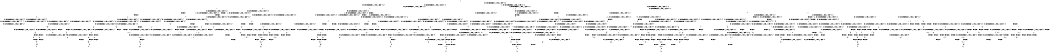 digraph BCG {
size = "7, 10.5";
center = TRUE;
node [shape = circle];
0 [peripheries = 2];
0 -> 1 [label = "EX !0 !ATOMIC_EXCH_BRANCH (1, +1, TRUE, +1, 1, FALSE) !{0, 1, 2}"];
0 -> 2 [label = "EX !2 !ATOMIC_EXCH_BRANCH (1, +1, TRUE, +1, 1, FALSE) !{0, 1, 2}"];
0 -> 3 [label = "EX !1 !ATOMIC_EXCH_BRANCH (1, +0, TRUE, +0, 1, TRUE) !{0, 1, 2}"];
0 -> 4 [label = "EX !0 !ATOMIC_EXCH_BRANCH (1, +1, TRUE, +1, 1, FALSE) !{0, 1, 2}"];
1 -> 5 [label = "EX !2 !ATOMIC_EXCH_BRANCH (1, +1, TRUE, +1, 1, TRUE) !{0, 1, 2}"];
1 -> 6 [label = "EX !1 !ATOMIC_EXCH_BRANCH (1, +0, TRUE, +0, 1, FALSE) !{0, 1, 2}"];
1 -> 7 [label = "TERMINATE !0"];
2 -> 8 [label = "EX !0 !ATOMIC_EXCH_BRANCH (1, +1, TRUE, +1, 1, TRUE) !{0, 1, 2}"];
2 -> 9 [label = "EX !1 !ATOMIC_EXCH_BRANCH (1, +0, TRUE, +0, 1, FALSE) !{0, 1, 2}"];
2 -> 10 [label = "TERMINATE !2"];
2 -> 11 [label = "EX !0 !ATOMIC_EXCH_BRANCH (1, +1, TRUE, +1, 1, TRUE) !{0, 1, 2}"];
3 -> 3 [label = "EX !1 !ATOMIC_EXCH_BRANCH (1, +0, TRUE, +0, 1, TRUE) !{0, 1, 2}"];
3 -> 12 [label = "EX !0 !ATOMIC_EXCH_BRANCH (1, +1, TRUE, +1, 1, FALSE) !{0, 1, 2}"];
3 -> 13 [label = "EX !2 !ATOMIC_EXCH_BRANCH (1, +1, TRUE, +1, 1, FALSE) !{0, 1, 2}"];
3 -> 14 [label = "EX !0 !ATOMIC_EXCH_BRANCH (1, +1, TRUE, +1, 1, FALSE) !{0, 1, 2}"];
4 -> 15 [label = "EX !1 !ATOMIC_EXCH_BRANCH (1, +0, TRUE, +0, 1, FALSE) !{0, 1, 2}"];
4 -> 16 [label = "EX !2 !ATOMIC_EXCH_BRANCH (1, +1, TRUE, +1, 1, TRUE) !{0, 1, 2}"];
4 -> 17 [label = "EX !1 !ATOMIC_EXCH_BRANCH (1, +0, TRUE, +0, 1, FALSE) !{0, 1, 2}"];
4 -> 18 [label = "TERMINATE !0"];
5 -> 5 [label = "EX !2 !ATOMIC_EXCH_BRANCH (1, +1, TRUE, +1, 1, TRUE) !{0, 1, 2}"];
5 -> 19 [label = "EX !1 !ATOMIC_EXCH_BRANCH (1, +0, TRUE, +0, 1, FALSE) !{0, 1, 2}"];
5 -> 20 [label = "TERMINATE !0"];
6 -> 21 [label = "EX !2 !ATOMIC_EXCH_BRANCH (1, +1, TRUE, +1, 1, FALSE) !{0, 1, 2}"];
6 -> 22 [label = "TERMINATE !0"];
6 -> 23 [label = "TERMINATE !1"];
7 -> 24 [label = "EX !2 !ATOMIC_EXCH_BRANCH (1, +1, TRUE, +1, 1, TRUE) !{1, 2}"];
7 -> 25 [label = "EX !1 !ATOMIC_EXCH_BRANCH (1, +0, TRUE, +0, 1, FALSE) !{1, 2}"];
7 -> 26 [label = "EX !1 !ATOMIC_EXCH_BRANCH (1, +0, TRUE, +0, 1, FALSE) !{1, 2}"];
8 -> 8 [label = "EX !0 !ATOMIC_EXCH_BRANCH (1, +1, TRUE, +1, 1, TRUE) !{0, 1, 2}"];
8 -> 27 [label = "EX !1 !ATOMIC_EXCH_BRANCH (1, +0, TRUE, +0, 1, FALSE) !{0, 1, 2}"];
8 -> 28 [label = "TERMINATE !2"];
8 -> 11 [label = "EX !0 !ATOMIC_EXCH_BRANCH (1, +1, TRUE, +1, 1, TRUE) !{0, 1, 2}"];
9 -> 21 [label = "EX !0 !ATOMIC_EXCH_BRANCH (1, +1, TRUE, +1, 1, FALSE) !{0, 1, 2}"];
9 -> 29 [label = "TERMINATE !2"];
9 -> 30 [label = "TERMINATE !1"];
9 -> 31 [label = "EX !0 !ATOMIC_EXCH_BRANCH (1, +1, TRUE, +1, 1, FALSE) !{0, 1, 2}"];
10 -> 32 [label = "EX !0 !ATOMIC_EXCH_BRANCH (1, +1, TRUE, +1, 1, TRUE) !{0, 1}"];
10 -> 33 [label = "EX !1 !ATOMIC_EXCH_BRANCH (1, +0, TRUE, +0, 1, FALSE) !{0, 1}"];
10 -> 34 [label = "EX !0 !ATOMIC_EXCH_BRANCH (1, +1, TRUE, +1, 1, TRUE) !{0, 1}"];
11 -> 35 [label = "EX !1 !ATOMIC_EXCH_BRANCH (1, +0, TRUE, +0, 1, FALSE) !{0, 1, 2}"];
11 -> 11 [label = "EX !0 !ATOMIC_EXCH_BRANCH (1, +1, TRUE, +1, 1, TRUE) !{0, 1, 2}"];
11 -> 36 [label = "EX !1 !ATOMIC_EXCH_BRANCH (1, +0, TRUE, +0, 1, FALSE) !{0, 1, 2}"];
11 -> 37 [label = "TERMINATE !2"];
12 -> 6 [label = "EX !1 !ATOMIC_EXCH_BRANCH (1, +0, TRUE, +0, 1, FALSE) !{0, 1, 2}"];
12 -> 38 [label = "EX !2 !ATOMIC_EXCH_BRANCH (1, +1, TRUE, +1, 1, TRUE) !{0, 1, 2}"];
12 -> 39 [label = "TERMINATE !0"];
13 -> 9 [label = "EX !1 !ATOMIC_EXCH_BRANCH (1, +0, TRUE, +0, 1, FALSE) !{0, 1, 2}"];
13 -> 40 [label = "EX !0 !ATOMIC_EXCH_BRANCH (1, +1, TRUE, +1, 1, TRUE) !{0, 1, 2}"];
13 -> 41 [label = "TERMINATE !2"];
13 -> 42 [label = "EX !0 !ATOMIC_EXCH_BRANCH (1, +1, TRUE, +1, 1, TRUE) !{0, 1, 2}"];
14 -> 15 [label = "EX !1 !ATOMIC_EXCH_BRANCH (1, +0, TRUE, +0, 1, FALSE) !{0, 1, 2}"];
14 -> 17 [label = "EX !1 !ATOMIC_EXCH_BRANCH (1, +0, TRUE, +0, 1, FALSE) !{0, 1, 2}"];
14 -> 43 [label = "EX !2 !ATOMIC_EXCH_BRANCH (1, +1, TRUE, +1, 1, TRUE) !{0, 1, 2}"];
14 -> 44 [label = "TERMINATE !0"];
15 -> 45 [label = "EX !2 !ATOMIC_EXCH_BRANCH (1, +1, TRUE, +1, 1, FALSE) !{0, 1, 2}"];
15 -> 46 [label = "EX !2 !ATOMIC_EXCH_BRANCH (1, +1, TRUE, +1, 1, FALSE) !{0, 1, 2}"];
15 -> 47 [label = "TERMINATE !0"];
15 -> 48 [label = "TERMINATE !1"];
16 -> 49 [label = "EX !1 !ATOMIC_EXCH_BRANCH (1, +0, TRUE, +0, 1, FALSE) !{0, 1, 2}"];
16 -> 16 [label = "EX !2 !ATOMIC_EXCH_BRANCH (1, +1, TRUE, +1, 1, TRUE) !{0, 1, 2}"];
16 -> 50 [label = "EX !1 !ATOMIC_EXCH_BRANCH (1, +0, TRUE, +0, 1, FALSE) !{0, 1, 2}"];
16 -> 51 [label = "TERMINATE !0"];
17 -> 31 [label = "EX !2 !ATOMIC_EXCH_BRANCH (1, +1, TRUE, +1, 1, FALSE) !{0, 1, 2}"];
17 -> 52 [label = "TERMINATE !0"];
17 -> 53 [label = "TERMINATE !1"];
18 -> 54 [label = "EX !2 !ATOMIC_EXCH_BRANCH (1, +1, TRUE, +1, 1, TRUE) !{1, 2}"];
18 -> 55 [label = "EX !1 !ATOMIC_EXCH_BRANCH (1, +0, TRUE, +0, 1, FALSE) !{1, 2}"];
19 -> 21 [label = "EX !2 !ATOMIC_EXCH_BRANCH (1, +1, TRUE, +1, 1, FALSE) !{0, 1, 2}"];
19 -> 56 [label = "TERMINATE !0"];
19 -> 57 [label = "TERMINATE !1"];
20 -> 24 [label = "EX !2 !ATOMIC_EXCH_BRANCH (1, +1, TRUE, +1, 1, TRUE) !{1, 2}"];
20 -> 58 [label = "EX !1 !ATOMIC_EXCH_BRANCH (1, +0, TRUE, +0, 1, FALSE) !{1, 2}"];
20 -> 59 [label = "EX !1 !ATOMIC_EXCH_BRANCH (1, +0, TRUE, +0, 1, FALSE) !{1, 2}"];
21 -> 60 [label = "TERMINATE !0"];
21 -> 61 [label = "TERMINATE !2"];
21 -> 62 [label = "TERMINATE !1"];
22 -> 63 [label = "EX !2 !ATOMIC_EXCH_BRANCH (1, +1, TRUE, +1, 1, FALSE) !{1, 2}"];
22 -> 64 [label = "TERMINATE !1"];
23 -> 65 [label = "EX !2 !ATOMIC_EXCH_BRANCH (1, +1, TRUE, +1, 1, FALSE) !{0, 2}"];
23 -> 64 [label = "TERMINATE !0"];
24 -> 24 [label = "EX !2 !ATOMIC_EXCH_BRANCH (1, +1, TRUE, +1, 1, TRUE) !{1, 2}"];
24 -> 58 [label = "EX !1 !ATOMIC_EXCH_BRANCH (1, +0, TRUE, +0, 1, FALSE) !{1, 2}"];
24 -> 59 [label = "EX !1 !ATOMIC_EXCH_BRANCH (1, +0, TRUE, +0, 1, FALSE) !{1, 2}"];
25 -> 63 [label = "EX !2 !ATOMIC_EXCH_BRANCH (1, +1, TRUE, +1, 1, FALSE) !{1, 2}"];
25 -> 64 [label = "TERMINATE !1"];
26 -> 66 [label = "EX !2 !ATOMIC_EXCH_BRANCH (1, +1, TRUE, +1, 1, FALSE) !{1, 2}"];
26 -> 67 [label = "EX !2 !ATOMIC_EXCH_BRANCH (1, +1, TRUE, +1, 1, FALSE) !{1, 2}"];
26 -> 68 [label = "TERMINATE !1"];
27 -> 21 [label = "EX !0 !ATOMIC_EXCH_BRANCH (1, +1, TRUE, +1, 1, FALSE) !{0, 1, 2}"];
27 -> 69 [label = "TERMINATE !2"];
27 -> 70 [label = "TERMINATE !1"];
27 -> 31 [label = "EX !0 !ATOMIC_EXCH_BRANCH (1, +1, TRUE, +1, 1, FALSE) !{0, 1, 2}"];
28 -> 32 [label = "EX !0 !ATOMIC_EXCH_BRANCH (1, +1, TRUE, +1, 1, TRUE) !{0, 1}"];
28 -> 71 [label = "EX !1 !ATOMIC_EXCH_BRANCH (1, +0, TRUE, +0, 1, FALSE) !{0, 1}"];
28 -> 34 [label = "EX !0 !ATOMIC_EXCH_BRANCH (1, +1, TRUE, +1, 1, TRUE) !{0, 1}"];
29 -> 72 [label = "EX !0 !ATOMIC_EXCH_BRANCH (1, +1, TRUE, +1, 1, FALSE) !{0, 1}"];
29 -> 73 [label = "TERMINATE !1"];
29 -> 74 [label = "EX !0 !ATOMIC_EXCH_BRANCH (1, +1, TRUE, +1, 1, FALSE) !{0, 1}"];
30 -> 65 [label = "EX !0 !ATOMIC_EXCH_BRANCH (1, +1, TRUE, +1, 1, FALSE) !{0, 2}"];
30 -> 73 [label = "TERMINATE !2"];
30 -> 75 [label = "EX !0 !ATOMIC_EXCH_BRANCH (1, +1, TRUE, +1, 1, FALSE) !{0, 2}"];
31 -> 76 [label = "TERMINATE !0"];
31 -> 77 [label = "TERMINATE !2"];
31 -> 78 [label = "TERMINATE !1"];
32 -> 32 [label = "EX !0 !ATOMIC_EXCH_BRANCH (1, +1, TRUE, +1, 1, TRUE) !{0, 1}"];
32 -> 71 [label = "EX !1 !ATOMIC_EXCH_BRANCH (1, +0, TRUE, +0, 1, FALSE) !{0, 1}"];
32 -> 34 [label = "EX !0 !ATOMIC_EXCH_BRANCH (1, +1, TRUE, +1, 1, TRUE) !{0, 1}"];
33 -> 72 [label = "EX !0 !ATOMIC_EXCH_BRANCH (1, +1, TRUE, +1, 1, FALSE) !{0, 1}"];
33 -> 73 [label = "TERMINATE !1"];
33 -> 74 [label = "EX !0 !ATOMIC_EXCH_BRANCH (1, +1, TRUE, +1, 1, FALSE) !{0, 1}"];
34 -> 79 [label = "EX !1 !ATOMIC_EXCH_BRANCH (1, +0, TRUE, +0, 1, FALSE) !{0, 1}"];
34 -> 34 [label = "EX !0 !ATOMIC_EXCH_BRANCH (1, +1, TRUE, +1, 1, TRUE) !{0, 1}"];
34 -> 80 [label = "EX !1 !ATOMIC_EXCH_BRANCH (1, +0, TRUE, +0, 1, FALSE) !{0, 1}"];
35 -> 46 [label = "EX !0 !ATOMIC_EXCH_BRANCH (1, +1, TRUE, +1, 1, FALSE) !{0, 1, 2}"];
35 -> 81 [label = "TERMINATE !2"];
35 -> 82 [label = "TERMINATE !1"];
36 -> 31 [label = "EX !0 !ATOMIC_EXCH_BRANCH (1, +1, TRUE, +1, 1, FALSE) !{0, 1, 2}"];
36 -> 83 [label = "TERMINATE !2"];
36 -> 84 [label = "TERMINATE !1"];
37 -> 85 [label = "EX !0 !ATOMIC_EXCH_BRANCH (1, +1, TRUE, +1, 1, TRUE) !{0, 1}"];
37 -> 86 [label = "EX !1 !ATOMIC_EXCH_BRANCH (1, +0, TRUE, +0, 1, FALSE) !{0, 1}"];
38 -> 19 [label = "EX !1 !ATOMIC_EXCH_BRANCH (1, +0, TRUE, +0, 1, FALSE) !{0, 1, 2}"];
38 -> 38 [label = "EX !2 !ATOMIC_EXCH_BRANCH (1, +1, TRUE, +1, 1, TRUE) !{0, 1, 2}"];
38 -> 87 [label = "TERMINATE !0"];
39 -> 25 [label = "EX !1 !ATOMIC_EXCH_BRANCH (1, +0, TRUE, +0, 1, FALSE) !{1, 2}"];
39 -> 88 [label = "EX !2 !ATOMIC_EXCH_BRANCH (1, +1, TRUE, +1, 1, TRUE) !{1, 2}"];
39 -> 26 [label = "EX !1 !ATOMIC_EXCH_BRANCH (1, +0, TRUE, +0, 1, FALSE) !{1, 2}"];
40 -> 40 [label = "EX !0 !ATOMIC_EXCH_BRANCH (1, +1, TRUE, +1, 1, TRUE) !{0, 1, 2}"];
40 -> 27 [label = "EX !1 !ATOMIC_EXCH_BRANCH (1, +0, TRUE, +0, 1, FALSE) !{0, 1, 2}"];
40 -> 89 [label = "TERMINATE !2"];
40 -> 42 [label = "EX !0 !ATOMIC_EXCH_BRANCH (1, +1, TRUE, +1, 1, TRUE) !{0, 1, 2}"];
41 -> 33 [label = "EX !1 !ATOMIC_EXCH_BRANCH (1, +0, TRUE, +0, 1, FALSE) !{0, 1}"];
41 -> 90 [label = "EX !0 !ATOMIC_EXCH_BRANCH (1, +1, TRUE, +1, 1, TRUE) !{0, 1}"];
41 -> 91 [label = "EX !0 !ATOMIC_EXCH_BRANCH (1, +1, TRUE, +1, 1, TRUE) !{0, 1}"];
42 -> 35 [label = "EX !1 !ATOMIC_EXCH_BRANCH (1, +0, TRUE, +0, 1, FALSE) !{0, 1, 2}"];
42 -> 42 [label = "EX !0 !ATOMIC_EXCH_BRANCH (1, +1, TRUE, +1, 1, TRUE) !{0, 1, 2}"];
42 -> 36 [label = "EX !1 !ATOMIC_EXCH_BRANCH (1, +0, TRUE, +0, 1, FALSE) !{0, 1, 2}"];
42 -> 92 [label = "TERMINATE !2"];
43 -> 49 [label = "EX !1 !ATOMIC_EXCH_BRANCH (1, +0, TRUE, +0, 1, FALSE) !{0, 1, 2}"];
43 -> 50 [label = "EX !1 !ATOMIC_EXCH_BRANCH (1, +0, TRUE, +0, 1, FALSE) !{0, 1, 2}"];
43 -> 43 [label = "EX !2 !ATOMIC_EXCH_BRANCH (1, +1, TRUE, +1, 1, TRUE) !{0, 1, 2}"];
43 -> 93 [label = "TERMINATE !0"];
44 -> 55 [label = "EX !1 !ATOMIC_EXCH_BRANCH (1, +0, TRUE, +0, 1, FALSE) !{1, 2}"];
44 -> 94 [label = "EX !2 !ATOMIC_EXCH_BRANCH (1, +1, TRUE, +1, 1, TRUE) !{1, 2}"];
45 -> 95 [label = "TERMINATE !0"];
45 -> 96 [label = "TERMINATE !2"];
45 -> 97 [label = "TERMINATE !1"];
46 -> 98 [label = "TERMINATE !0"];
46 -> 99 [label = "TERMINATE !2"];
46 -> 100 [label = "TERMINATE !1"];
47 -> 101 [label = "EX !2 !ATOMIC_EXCH_BRANCH (1, +1, TRUE, +1, 1, FALSE) !{1, 2}"];
47 -> 102 [label = "TERMINATE !1"];
48 -> 103 [label = "EX !2 !ATOMIC_EXCH_BRANCH (1, +1, TRUE, +1, 1, FALSE) !{0, 2}"];
48 -> 102 [label = "TERMINATE !0"];
49 -> 45 [label = "EX !2 !ATOMIC_EXCH_BRANCH (1, +1, TRUE, +1, 1, FALSE) !{0, 1, 2}"];
49 -> 46 [label = "EX !2 !ATOMIC_EXCH_BRANCH (1, +1, TRUE, +1, 1, FALSE) !{0, 1, 2}"];
49 -> 104 [label = "TERMINATE !0"];
49 -> 105 [label = "TERMINATE !1"];
50 -> 31 [label = "EX !2 !ATOMIC_EXCH_BRANCH (1, +1, TRUE, +1, 1, FALSE) !{0, 1, 2}"];
50 -> 106 [label = "TERMINATE !0"];
50 -> 107 [label = "TERMINATE !1"];
51 -> 54 [label = "EX !2 !ATOMIC_EXCH_BRANCH (1, +1, TRUE, +1, 1, TRUE) !{1, 2}"];
51 -> 108 [label = "EX !1 !ATOMIC_EXCH_BRANCH (1, +0, TRUE, +0, 1, FALSE) !{1, 2}"];
52 -> 109 [label = "EX !2 !ATOMIC_EXCH_BRANCH (1, +1, TRUE, +1, 1, FALSE) !{1, 2}"];
52 -> 110 [label = "TERMINATE !1"];
53 -> 111 [label = "EX !2 !ATOMIC_EXCH_BRANCH (1, +1, TRUE, +1, 1, FALSE) !{0, 2}"];
53 -> 110 [label = "TERMINATE !0"];
54 -> 54 [label = "EX !2 !ATOMIC_EXCH_BRANCH (1, +1, TRUE, +1, 1, TRUE) !{1, 2}"];
54 -> 108 [label = "EX !1 !ATOMIC_EXCH_BRANCH (1, +0, TRUE, +0, 1, FALSE) !{1, 2}"];
55 -> 109 [label = "EX !2 !ATOMIC_EXCH_BRANCH (1, +1, TRUE, +1, 1, FALSE) !{1, 2}"];
55 -> 110 [label = "TERMINATE !1"];
56 -> 63 [label = "EX !2 !ATOMIC_EXCH_BRANCH (1, +1, TRUE, +1, 1, FALSE) !{1, 2}"];
56 -> 112 [label = "TERMINATE !1"];
57 -> 65 [label = "EX !2 !ATOMIC_EXCH_BRANCH (1, +1, TRUE, +1, 1, FALSE) !{0, 2}"];
57 -> 112 [label = "TERMINATE !0"];
58 -> 63 [label = "EX !2 !ATOMIC_EXCH_BRANCH (1, +1, TRUE, +1, 1, FALSE) !{1, 2}"];
58 -> 112 [label = "TERMINATE !1"];
59 -> 66 [label = "EX !2 !ATOMIC_EXCH_BRANCH (1, +1, TRUE, +1, 1, FALSE) !{1, 2}"];
59 -> 67 [label = "EX !2 !ATOMIC_EXCH_BRANCH (1, +1, TRUE, +1, 1, FALSE) !{1, 2}"];
59 -> 113 [label = "TERMINATE !1"];
60 -> 114 [label = "TERMINATE !2"];
60 -> 115 [label = "TERMINATE !1"];
61 -> 114 [label = "TERMINATE !0"];
61 -> 116 [label = "TERMINATE !1"];
62 -> 115 [label = "TERMINATE !0"];
62 -> 116 [label = "TERMINATE !2"];
63 -> 114 [label = "TERMINATE !2"];
63 -> 115 [label = "TERMINATE !1"];
64 -> 117 [label = "EX !2 !ATOMIC_EXCH_BRANCH (1, +1, TRUE, +1, 1, FALSE) !{2}"];
64 -> 118 [label = "EX !2 !ATOMIC_EXCH_BRANCH (1, +1, TRUE, +1, 1, FALSE) !{2}"];
65 -> 115 [label = "TERMINATE !0"];
65 -> 116 [label = "TERMINATE !2"];
66 -> 119 [label = "TERMINATE !2"];
66 -> 120 [label = "TERMINATE !1"];
67 -> 121 [label = "TERMINATE !2"];
67 -> 122 [label = "TERMINATE !1"];
68 -> 123 [label = "EX !2 !ATOMIC_EXCH_BRANCH (1, +1, TRUE, +1, 1, FALSE) !{2}"];
69 -> 72 [label = "EX !0 !ATOMIC_EXCH_BRANCH (1, +1, TRUE, +1, 1, FALSE) !{0, 1}"];
69 -> 124 [label = "TERMINATE !1"];
69 -> 74 [label = "EX !0 !ATOMIC_EXCH_BRANCH (1, +1, TRUE, +1, 1, FALSE) !{0, 1}"];
70 -> 65 [label = "EX !0 !ATOMIC_EXCH_BRANCH (1, +1, TRUE, +1, 1, FALSE) !{0, 2}"];
70 -> 124 [label = "TERMINATE !2"];
70 -> 75 [label = "EX !0 !ATOMIC_EXCH_BRANCH (1, +1, TRUE, +1, 1, FALSE) !{0, 2}"];
71 -> 72 [label = "EX !0 !ATOMIC_EXCH_BRANCH (1, +1, TRUE, +1, 1, FALSE) !{0, 1}"];
71 -> 124 [label = "TERMINATE !1"];
71 -> 74 [label = "EX !0 !ATOMIC_EXCH_BRANCH (1, +1, TRUE, +1, 1, FALSE) !{0, 1}"];
72 -> 114 [label = "TERMINATE !0"];
72 -> 116 [label = "TERMINATE !1"];
73 -> 125 [label = "EX !0 !ATOMIC_EXCH_BRANCH (1, +1, TRUE, +1, 1, FALSE) !{0}"];
73 -> 126 [label = "EX !0 !ATOMIC_EXCH_BRANCH (1, +1, TRUE, +1, 1, FALSE) !{0}"];
74 -> 127 [label = "TERMINATE !0"];
74 -> 128 [label = "TERMINATE !1"];
75 -> 129 [label = "TERMINATE !0"];
75 -> 130 [label = "TERMINATE !2"];
76 -> 131 [label = "TERMINATE !2"];
76 -> 132 [label = "TERMINATE !1"];
77 -> 131 [label = "TERMINATE !0"];
77 -> 133 [label = "TERMINATE !1"];
78 -> 132 [label = "TERMINATE !0"];
78 -> 133 [label = "TERMINATE !2"];
79 -> 134 [label = "EX !0 !ATOMIC_EXCH_BRANCH (1, +1, TRUE, +1, 1, FALSE) !{0, 1}"];
79 -> 135 [label = "TERMINATE !1"];
79 -> 74 [label = "EX !0 !ATOMIC_EXCH_BRANCH (1, +1, TRUE, +1, 1, FALSE) !{0, 1}"];
80 -> 74 [label = "EX !0 !ATOMIC_EXCH_BRANCH (1, +1, TRUE, +1, 1, FALSE) !{0, 1}"];
80 -> 136 [label = "TERMINATE !1"];
81 -> 137 [label = "EX !0 !ATOMIC_EXCH_BRANCH (1, +1, TRUE, +1, 1, FALSE) !{0, 1}"];
81 -> 138 [label = "TERMINATE !1"];
82 -> 103 [label = "EX !0 !ATOMIC_EXCH_BRANCH (1, +1, TRUE, +1, 1, FALSE) !{0, 2}"];
82 -> 138 [label = "TERMINATE !2"];
83 -> 139 [label = "EX !0 !ATOMIC_EXCH_BRANCH (1, +1, TRUE, +1, 1, FALSE) !{0, 1}"];
83 -> 140 [label = "TERMINATE !1"];
84 -> 111 [label = "EX !0 !ATOMIC_EXCH_BRANCH (1, +1, TRUE, +1, 1, FALSE) !{0, 2}"];
84 -> 140 [label = "TERMINATE !2"];
85 -> 85 [label = "EX !0 !ATOMIC_EXCH_BRANCH (1, +1, TRUE, +1, 1, TRUE) !{0, 1}"];
85 -> 86 [label = "EX !1 !ATOMIC_EXCH_BRANCH (1, +0, TRUE, +0, 1, FALSE) !{0, 1}"];
86 -> 139 [label = "EX !0 !ATOMIC_EXCH_BRANCH (1, +1, TRUE, +1, 1, FALSE) !{0, 1}"];
86 -> 140 [label = "TERMINATE !1"];
87 -> 58 [label = "EX !1 !ATOMIC_EXCH_BRANCH (1, +0, TRUE, +0, 1, FALSE) !{1, 2}"];
87 -> 88 [label = "EX !2 !ATOMIC_EXCH_BRANCH (1, +1, TRUE, +1, 1, TRUE) !{1, 2}"];
87 -> 59 [label = "EX !1 !ATOMIC_EXCH_BRANCH (1, +0, TRUE, +0, 1, FALSE) !{1, 2}"];
88 -> 58 [label = "EX !1 !ATOMIC_EXCH_BRANCH (1, +0, TRUE, +0, 1, FALSE) !{1, 2}"];
88 -> 88 [label = "EX !2 !ATOMIC_EXCH_BRANCH (1, +1, TRUE, +1, 1, TRUE) !{1, 2}"];
88 -> 59 [label = "EX !1 !ATOMIC_EXCH_BRANCH (1, +0, TRUE, +0, 1, FALSE) !{1, 2}"];
89 -> 90 [label = "EX !0 !ATOMIC_EXCH_BRANCH (1, +1, TRUE, +1, 1, TRUE) !{0, 1}"];
89 -> 71 [label = "EX !1 !ATOMIC_EXCH_BRANCH (1, +0, TRUE, +0, 1, FALSE) !{0, 1}"];
89 -> 91 [label = "EX !0 !ATOMIC_EXCH_BRANCH (1, +1, TRUE, +1, 1, TRUE) !{0, 1}"];
90 -> 90 [label = "EX !0 !ATOMIC_EXCH_BRANCH (1, +1, TRUE, +1, 1, TRUE) !{0, 1}"];
90 -> 71 [label = "EX !1 !ATOMIC_EXCH_BRANCH (1, +0, TRUE, +0, 1, FALSE) !{0, 1}"];
90 -> 91 [label = "EX !0 !ATOMIC_EXCH_BRANCH (1, +1, TRUE, +1, 1, TRUE) !{0, 1}"];
91 -> 79 [label = "EX !1 !ATOMIC_EXCH_BRANCH (1, +0, TRUE, +0, 1, FALSE) !{0, 1}"];
91 -> 91 [label = "EX !0 !ATOMIC_EXCH_BRANCH (1, +1, TRUE, +1, 1, TRUE) !{0, 1}"];
91 -> 80 [label = "EX !1 !ATOMIC_EXCH_BRANCH (1, +0, TRUE, +0, 1, FALSE) !{0, 1}"];
92 -> 141 [label = "EX !0 !ATOMIC_EXCH_BRANCH (1, +1, TRUE, +1, 1, TRUE) !{0, 1}"];
92 -> 86 [label = "EX !1 !ATOMIC_EXCH_BRANCH (1, +0, TRUE, +0, 1, FALSE) !{0, 1}"];
93 -> 108 [label = "EX !1 !ATOMIC_EXCH_BRANCH (1, +0, TRUE, +0, 1, FALSE) !{1, 2}"];
93 -> 94 [label = "EX !2 !ATOMIC_EXCH_BRANCH (1, +1, TRUE, +1, 1, TRUE) !{1, 2}"];
94 -> 108 [label = "EX !1 !ATOMIC_EXCH_BRANCH (1, +0, TRUE, +0, 1, FALSE) !{1, 2}"];
94 -> 94 [label = "EX !2 !ATOMIC_EXCH_BRANCH (1, +1, TRUE, +1, 1, TRUE) !{1, 2}"];
95 -> 142 [label = "TERMINATE !2"];
95 -> 143 [label = "TERMINATE !1"];
96 -> 142 [label = "TERMINATE !0"];
96 -> 144 [label = "TERMINATE !1"];
97 -> 143 [label = "TERMINATE !0"];
97 -> 144 [label = "TERMINATE !2"];
98 -> 145 [label = "TERMINATE !2"];
98 -> 146 [label = "TERMINATE !1"];
99 -> 145 [label = "TERMINATE !0"];
99 -> 147 [label = "TERMINATE !1"];
100 -> 146 [label = "TERMINATE !0"];
100 -> 147 [label = "TERMINATE !2"];
101 -> 145 [label = "TERMINATE !2"];
101 -> 146 [label = "TERMINATE !1"];
102 -> 148 [label = "EX !2 !ATOMIC_EXCH_BRANCH (1, +1, TRUE, +1, 1, FALSE) !{2}"];
103 -> 146 [label = "TERMINATE !0"];
103 -> 147 [label = "TERMINATE !2"];
104 -> 101 [label = "EX !2 !ATOMIC_EXCH_BRANCH (1, +1, TRUE, +1, 1, FALSE) !{1, 2}"];
104 -> 149 [label = "TERMINATE !1"];
105 -> 103 [label = "EX !2 !ATOMIC_EXCH_BRANCH (1, +1, TRUE, +1, 1, FALSE) !{0, 2}"];
105 -> 149 [label = "TERMINATE !0"];
106 -> 109 [label = "EX !2 !ATOMIC_EXCH_BRANCH (1, +1, TRUE, +1, 1, FALSE) !{1, 2}"];
106 -> 150 [label = "TERMINATE !1"];
107 -> 111 [label = "EX !2 !ATOMIC_EXCH_BRANCH (1, +1, TRUE, +1, 1, FALSE) !{0, 2}"];
107 -> 150 [label = "TERMINATE !0"];
108 -> 109 [label = "EX !2 !ATOMIC_EXCH_BRANCH (1, +1, TRUE, +1, 1, FALSE) !{1, 2}"];
108 -> 150 [label = "TERMINATE !1"];
109 -> 131 [label = "TERMINATE !2"];
109 -> 132 [label = "TERMINATE !1"];
110 -> 151 [label = "EX !2 !ATOMIC_EXCH_BRANCH (1, +1, TRUE, +1, 1, FALSE) !{2}"];
111 -> 132 [label = "TERMINATE !0"];
111 -> 133 [label = "TERMINATE !2"];
112 -> 117 [label = "EX !2 !ATOMIC_EXCH_BRANCH (1, +1, TRUE, +1, 1, FALSE) !{2}"];
112 -> 118 [label = "EX !2 !ATOMIC_EXCH_BRANCH (1, +1, TRUE, +1, 1, FALSE) !{2}"];
113 -> 123 [label = "EX !2 !ATOMIC_EXCH_BRANCH (1, +1, TRUE, +1, 1, FALSE) !{2}"];
114 -> 152 [label = "TERMINATE !1"];
115 -> 152 [label = "TERMINATE !2"];
116 -> 152 [label = "TERMINATE !0"];
117 -> 152 [label = "TERMINATE !2"];
118 -> 153 [label = "TERMINATE !2"];
119 -> 154 [label = "TERMINATE !1"];
120 -> 154 [label = "TERMINATE !2"];
121 -> 155 [label = "TERMINATE !1"];
122 -> 155 [label = "TERMINATE !2"];
123 -> 155 [label = "TERMINATE !2"];
124 -> 125 [label = "EX !0 !ATOMIC_EXCH_BRANCH (1, +1, TRUE, +1, 1, FALSE) !{0}"];
124 -> 126 [label = "EX !0 !ATOMIC_EXCH_BRANCH (1, +1, TRUE, +1, 1, FALSE) !{0}"];
125 -> 152 [label = "TERMINATE !0"];
126 -> 156 [label = "TERMINATE !0"];
127 -> 157 [label = "TERMINATE !1"];
128 -> 157 [label = "TERMINATE !0"];
129 -> 158 [label = "TERMINATE !2"];
130 -> 158 [label = "TERMINATE !0"];
131 -> 159 [label = "TERMINATE !1"];
132 -> 159 [label = "TERMINATE !2"];
133 -> 159 [label = "TERMINATE !0"];
134 -> 160 [label = "TERMINATE !0"];
134 -> 161 [label = "TERMINATE !1"];
135 -> 162 [label = "EX !0 !ATOMIC_EXCH_BRANCH (1, +1, TRUE, +1, 1, FALSE) !{0}"];
136 -> 163 [label = "EX !0 !ATOMIC_EXCH_BRANCH (1, +1, TRUE, +1, 1, FALSE) !{0}"];
137 -> 145 [label = "TERMINATE !0"];
137 -> 147 [label = "TERMINATE !1"];
138 -> 164 [label = "EX !0 !ATOMIC_EXCH_BRANCH (1, +1, TRUE, +1, 1, FALSE) !{0}"];
139 -> 131 [label = "TERMINATE !0"];
139 -> 133 [label = "TERMINATE !1"];
140 -> 165 [label = "EX !0 !ATOMIC_EXCH_BRANCH (1, +1, TRUE, +1, 1, FALSE) !{0}"];
141 -> 141 [label = "EX !0 !ATOMIC_EXCH_BRANCH (1, +1, TRUE, +1, 1, TRUE) !{0, 1}"];
141 -> 86 [label = "EX !1 !ATOMIC_EXCH_BRANCH (1, +0, TRUE, +0, 1, FALSE) !{0, 1}"];
142 -> 166 [label = "TERMINATE !1"];
143 -> 166 [label = "TERMINATE !2"];
144 -> 166 [label = "TERMINATE !0"];
145 -> 167 [label = "TERMINATE !1"];
146 -> 167 [label = "TERMINATE !2"];
147 -> 167 [label = "TERMINATE !0"];
148 -> 167 [label = "TERMINATE !2"];
149 -> 148 [label = "EX !2 !ATOMIC_EXCH_BRANCH (1, +1, TRUE, +1, 1, FALSE) !{2}"];
150 -> 151 [label = "EX !2 !ATOMIC_EXCH_BRANCH (1, +1, TRUE, +1, 1, FALSE) !{2}"];
151 -> 159 [label = "TERMINATE !2"];
152 -> 168 [label = "exit"];
153 -> 169 [label = "exit"];
154 -> 170 [label = "exit"];
155 -> 171 [label = "exit"];
156 -> 172 [label = "exit"];
157 -> 173 [label = "exit"];
158 -> 174 [label = "exit"];
159 -> 175 [label = "exit"];
160 -> 176 [label = "TERMINATE !1"];
161 -> 176 [label = "TERMINATE !0"];
162 -> 176 [label = "TERMINATE !0"];
163 -> 157 [label = "TERMINATE !0"];
164 -> 167 [label = "TERMINATE !0"];
165 -> 159 [label = "TERMINATE !0"];
166 -> 177 [label = "exit"];
167 -> 178 [label = "exit"];
176 -> 179 [label = "exit"];
}
